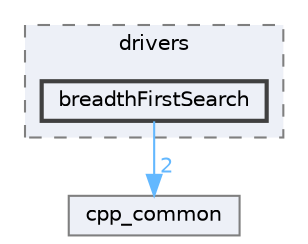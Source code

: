 digraph "breadthFirstSearch"
{
 // LATEX_PDF_SIZE
  bgcolor="transparent";
  edge [fontname=Helvetica,fontsize=10,labelfontname=Helvetica,labelfontsize=10];
  node [fontname=Helvetica,fontsize=10,shape=box,height=0.2,width=0.4];
  compound=true
  subgraph clusterdir_4fe5cf12322eb0f9892753dc20f1484c {
    graph [ bgcolor="#edf0f7", pencolor="grey50", label="drivers", fontname=Helvetica,fontsize=10 style="filled,dashed", URL="dir_4fe5cf12322eb0f9892753dc20f1484c.html",tooltip=""]
  dir_202a1fc9037a608bcf2a00aa7f343256 [label="breadthFirstSearch", fillcolor="#edf0f7", color="grey25", style="filled,bold", URL="dir_202a1fc9037a608bcf2a00aa7f343256.html",tooltip=""];
  }
  dir_f413d2883acb285bdeb0fac3ae939ed0 [label="cpp_common", fillcolor="#edf0f7", color="grey50", style="filled", URL="dir_f413d2883acb285bdeb0fac3ae939ed0.html",tooltip=""];
  dir_202a1fc9037a608bcf2a00aa7f343256->dir_f413d2883acb285bdeb0fac3ae939ed0 [headlabel="2", labeldistance=1.5 headhref="dir_000016_000036.html" href="dir_000016_000036.html" color="steelblue1" fontcolor="steelblue1"];
}
